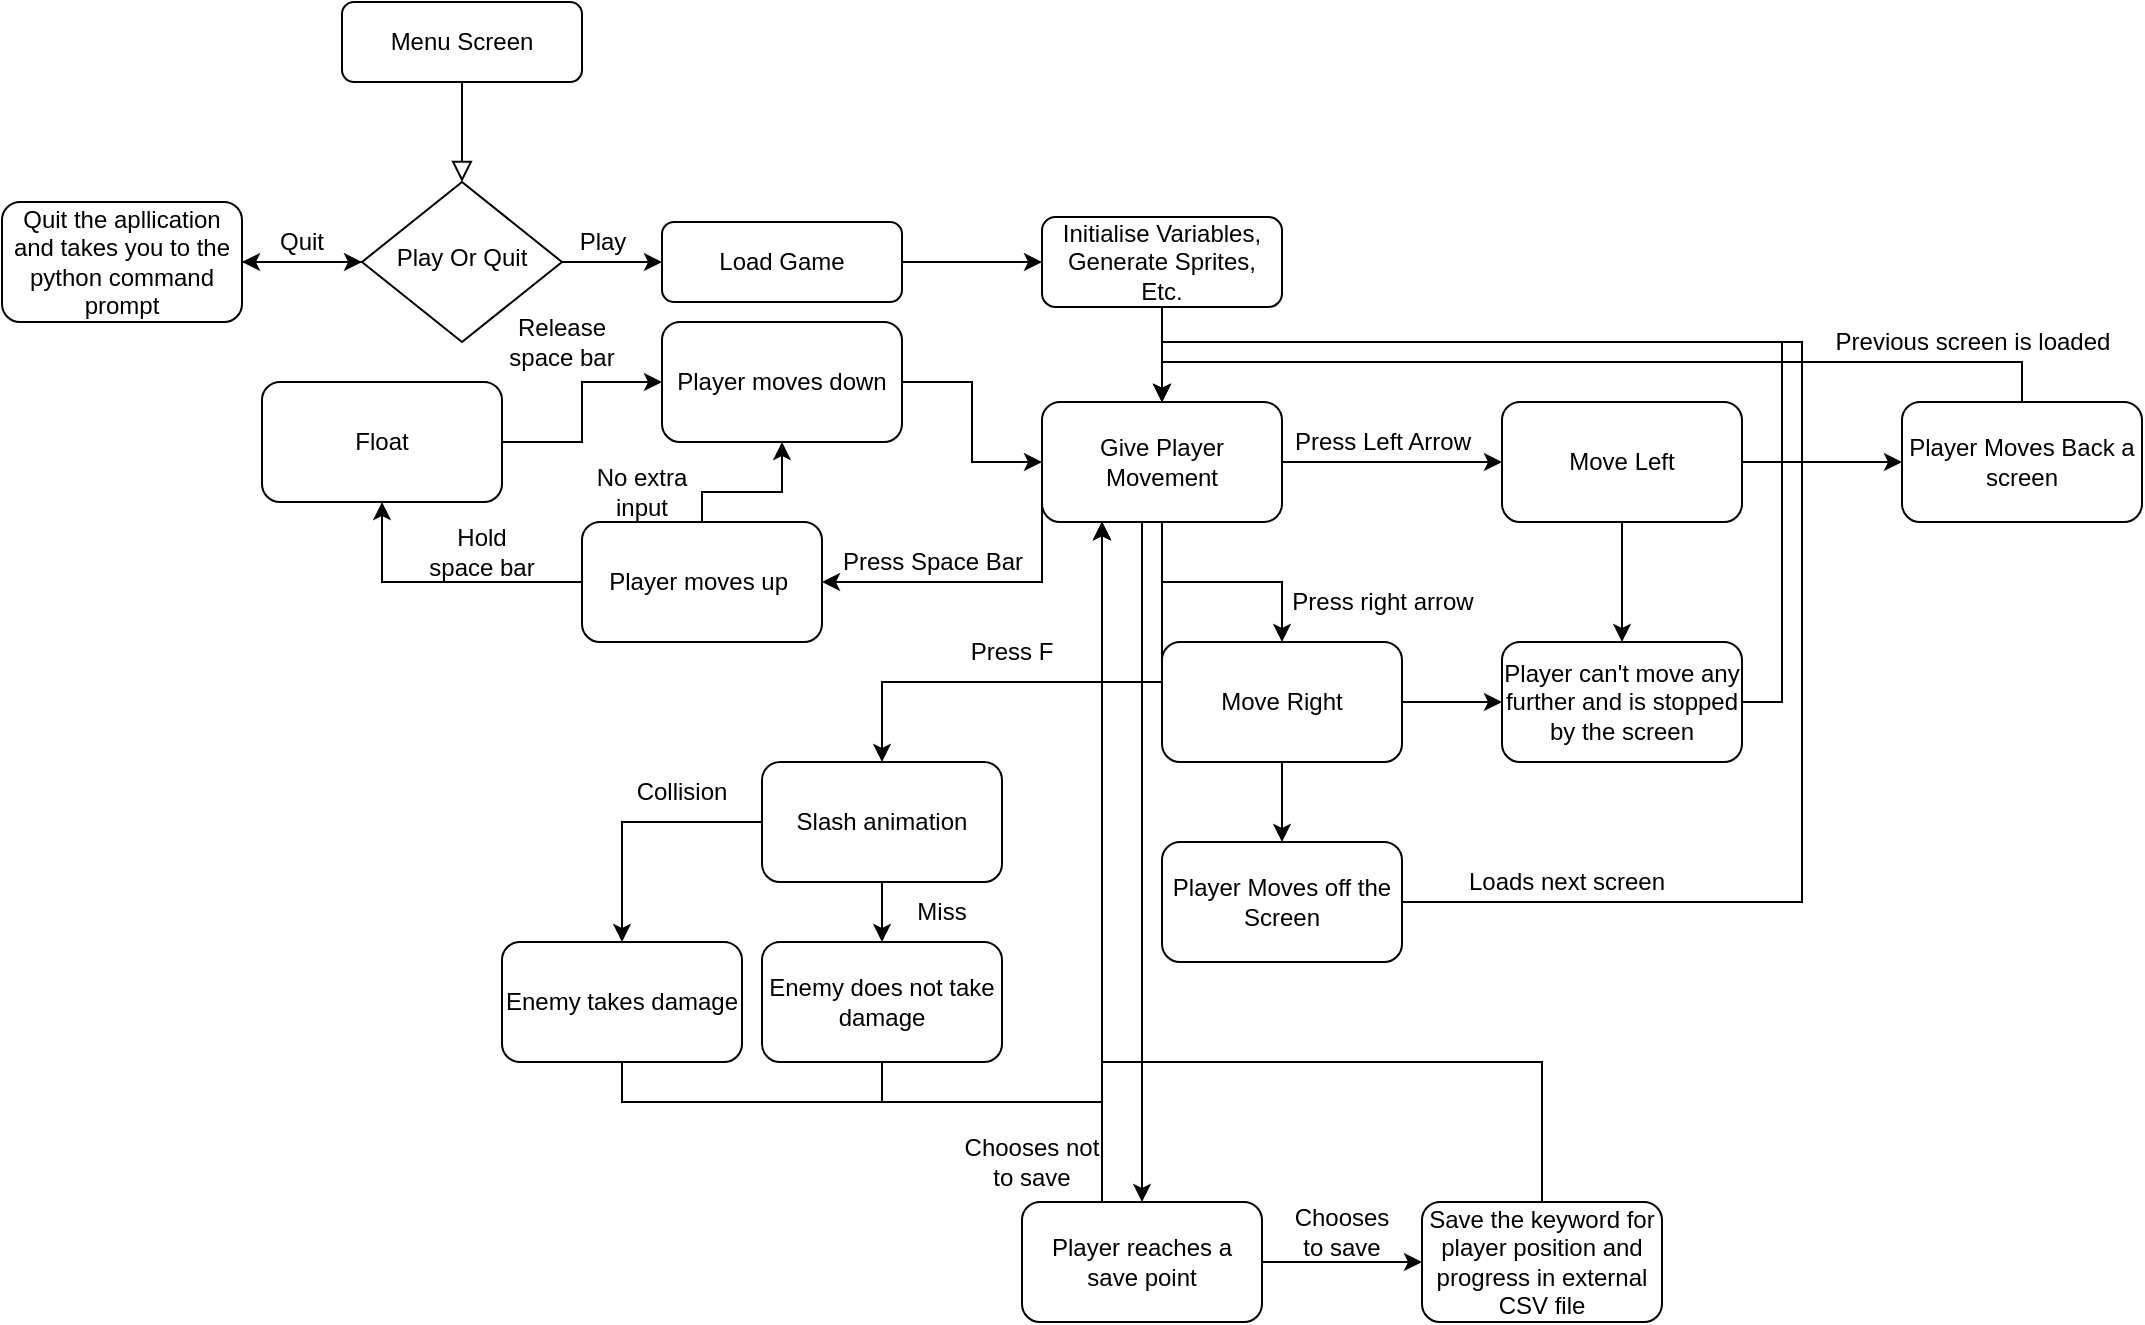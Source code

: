 <mxfile version="16.2.4" type="device"><diagram id="C5RBs43oDa-KdzZeNtuy" name="Page-1"><mxGraphModel dx="2123" dy="696" grid="1" gridSize="10" guides="1" tooltips="1" connect="1" arrows="1" fold="1" page="1" pageScale="1" pageWidth="827" pageHeight="1169" math="0" shadow="0"><root><mxCell id="WIyWlLk6GJQsqaUBKTNV-0"/><mxCell id="WIyWlLk6GJQsqaUBKTNV-1" parent="WIyWlLk6GJQsqaUBKTNV-0"/><mxCell id="WIyWlLk6GJQsqaUBKTNV-2" value="" style="rounded=0;html=1;jettySize=auto;orthogonalLoop=1;fontSize=11;endArrow=block;endFill=0;endSize=8;strokeWidth=1;shadow=0;labelBackgroundColor=none;edgeStyle=orthogonalEdgeStyle;" parent="WIyWlLk6GJQsqaUBKTNV-1" source="WIyWlLk6GJQsqaUBKTNV-3" target="WIyWlLk6GJQsqaUBKTNV-6" edge="1"><mxGeometry relative="1" as="geometry"/></mxCell><mxCell id="WIyWlLk6GJQsqaUBKTNV-3" value="Menu Screen" style="rounded=1;whiteSpace=wrap;html=1;fontSize=12;glass=0;strokeWidth=1;shadow=0;" parent="WIyWlLk6GJQsqaUBKTNV-1" vertex="1"><mxGeometry x="160" y="80" width="120" height="40" as="geometry"/></mxCell><mxCell id="PrjPos4npDuGVJAXYbKw-2" value="" style="edgeStyle=orthogonalEdgeStyle;rounded=0;orthogonalLoop=1;jettySize=auto;html=1;" edge="1" parent="WIyWlLk6GJQsqaUBKTNV-1" source="WIyWlLk6GJQsqaUBKTNV-6" target="PrjPos4npDuGVJAXYbKw-3"><mxGeometry relative="1" as="geometry"><mxPoint x="100" y="210" as="targetPoint"/></mxGeometry></mxCell><mxCell id="WIyWlLk6GJQsqaUBKTNV-6" value="Play Or Quit" style="rhombus;whiteSpace=wrap;html=1;shadow=0;fontFamily=Helvetica;fontSize=12;align=center;strokeWidth=1;spacing=6;spacingTop=-4;" parent="WIyWlLk6GJQsqaUBKTNV-1" vertex="1"><mxGeometry x="170" y="170" width="100" height="80" as="geometry"/></mxCell><mxCell id="PrjPos4npDuGVJAXYbKw-22" style="edgeStyle=orthogonalEdgeStyle;rounded=0;orthogonalLoop=1;jettySize=auto;html=1;entryX=0;entryY=0.5;entryDx=0;entryDy=0;strokeWidth=1;strokeColor=#000000;exitX=1;exitY=0.5;exitDx=0;exitDy=0;" edge="1" parent="WIyWlLk6GJQsqaUBKTNV-1" source="WIyWlLk6GJQsqaUBKTNV-7" target="NvnSVVQRf7s8BUO2-sDf-3"><mxGeometry relative="1" as="geometry"/></mxCell><mxCell id="WIyWlLk6GJQsqaUBKTNV-7" value="Load Game" style="rounded=1;whiteSpace=wrap;html=1;fontSize=12;glass=0;strokeWidth=1;shadow=0;" parent="WIyWlLk6GJQsqaUBKTNV-1" vertex="1"><mxGeometry x="320" y="190" width="120" height="40" as="geometry"/></mxCell><object label="" Play="" id="NvnSVVQRf7s8BUO2-sDf-0"><mxCell style="endArrow=classic;html=1;rounded=0;exitX=1;exitY=0.5;exitDx=0;exitDy=0;entryX=0;entryY=0.5;entryDx=0;entryDy=0;" parent="WIyWlLk6GJQsqaUBKTNV-1" source="WIyWlLk6GJQsqaUBKTNV-6" target="WIyWlLk6GJQsqaUBKTNV-7" edge="1"><mxGeometry width="50" height="50" relative="1" as="geometry"><mxPoint x="390" y="270" as="sourcePoint"/><mxPoint x="440" y="220" as="targetPoint"/></mxGeometry></mxCell></object><mxCell id="NvnSVVQRf7s8BUO2-sDf-1" value="Play" style="text;html=1;resizable=0;autosize=1;align=center;verticalAlign=middle;points=[];fillColor=none;strokeColor=none;rounded=0;" parent="WIyWlLk6GJQsqaUBKTNV-1" vertex="1"><mxGeometry x="270" y="190" width="40" height="20" as="geometry"/></mxCell><mxCell id="NvnSVVQRf7s8BUO2-sDf-6" value="" style="edgeStyle=orthogonalEdgeStyle;rounded=0;orthogonalLoop=1;jettySize=auto;html=1;" parent="WIyWlLk6GJQsqaUBKTNV-1" source="NvnSVVQRf7s8BUO2-sDf-3" target="NvnSVVQRf7s8BUO2-sDf-5" edge="1"><mxGeometry relative="1" as="geometry"/></mxCell><mxCell id="NvnSVVQRf7s8BUO2-sDf-3" value="Initialise Variables, Generate Sprites, Etc." style="rounded=1;whiteSpace=wrap;html=1;" parent="WIyWlLk6GJQsqaUBKTNV-1" vertex="1"><mxGeometry x="510" y="187.5" width="120" height="45" as="geometry"/></mxCell><mxCell id="NvnSVVQRf7s8BUO2-sDf-8" value="" style="edgeStyle=orthogonalEdgeStyle;rounded=0;orthogonalLoop=1;jettySize=auto;html=1;exitX=1;exitY=0.5;exitDx=0;exitDy=0;entryX=0;entryY=0.5;entryDx=0;entryDy=0;" parent="WIyWlLk6GJQsqaUBKTNV-1" source="NvnSVVQRf7s8BUO2-sDf-5" target="NvnSVVQRf7s8BUO2-sDf-7" edge="1"><mxGeometry relative="1" as="geometry"/></mxCell><mxCell id="NvnSVVQRf7s8BUO2-sDf-10" value="" style="edgeStyle=orthogonalEdgeStyle;rounded=0;orthogonalLoop=1;jettySize=auto;html=1;exitX=0.5;exitY=1;exitDx=0;exitDy=0;entryX=0.5;entryY=0;entryDx=0;entryDy=0;" parent="WIyWlLk6GJQsqaUBKTNV-1" source="NvnSVVQRf7s8BUO2-sDf-5" target="NvnSVVQRf7s8BUO2-sDf-9" edge="1"><mxGeometry relative="1" as="geometry"/></mxCell><mxCell id="PrjPos4npDuGVJAXYbKw-16" style="edgeStyle=orthogonalEdgeStyle;rounded=0;orthogonalLoop=1;jettySize=auto;html=1;entryX=0.5;entryY=0;entryDx=0;entryDy=0;exitX=0.5;exitY=1;exitDx=0;exitDy=0;" edge="1" parent="WIyWlLk6GJQsqaUBKTNV-1" source="NvnSVVQRf7s8BUO2-sDf-5" target="PrjPos4npDuGVJAXYbKw-14"><mxGeometry relative="1" as="geometry"><Array as="points"><mxPoint x="570" y="420"/><mxPoint x="430" y="420"/></Array></mxGeometry></mxCell><mxCell id="PrjPos4npDuGVJAXYbKw-17" style="edgeStyle=orthogonalEdgeStyle;rounded=0;orthogonalLoop=1;jettySize=auto;html=1;exitX=0;exitY=0.5;exitDx=0;exitDy=0;entryX=1;entryY=0.5;entryDx=0;entryDy=0;" edge="1" parent="WIyWlLk6GJQsqaUBKTNV-1" source="NvnSVVQRf7s8BUO2-sDf-5" target="NvnSVVQRf7s8BUO2-sDf-12"><mxGeometry relative="1" as="geometry"><Array as="points"><mxPoint x="510" y="370"/></Array></mxGeometry></mxCell><mxCell id="PrjPos4npDuGVJAXYbKw-33" style="edgeStyle=orthogonalEdgeStyle;rounded=0;orthogonalLoop=1;jettySize=auto;html=1;strokeColor=#000000;strokeWidth=1;" edge="1" parent="WIyWlLk6GJQsqaUBKTNV-1" source="NvnSVVQRf7s8BUO2-sDf-5" target="PrjPos4npDuGVJAXYbKw-34"><mxGeometry relative="1" as="geometry"><mxPoint x="560" y="610" as="targetPoint"/><Array as="points"><mxPoint x="560" y="400"/><mxPoint x="560" y="400"/></Array></mxGeometry></mxCell><mxCell id="NvnSVVQRf7s8BUO2-sDf-5" value="Give Player Movement" style="whiteSpace=wrap;html=1;rounded=1;" parent="WIyWlLk6GJQsqaUBKTNV-1" vertex="1"><mxGeometry x="510" y="280" width="120" height="60" as="geometry"/></mxCell><mxCell id="NvnSVVQRf7s8BUO2-sDf-14" value="" style="edgeStyle=orthogonalEdgeStyle;rounded=0;orthogonalLoop=1;jettySize=auto;html=1;exitX=0.5;exitY=1;exitDx=0;exitDy=0;entryX=0.5;entryY=0;entryDx=0;entryDy=0;" parent="WIyWlLk6GJQsqaUBKTNV-1" source="NvnSVVQRf7s8BUO2-sDf-7" target="NvnSVVQRf7s8BUO2-sDf-13" edge="1"><mxGeometry relative="1" as="geometry"/></mxCell><mxCell id="NvnSVVQRf7s8BUO2-sDf-30" value="" style="edgeStyle=orthogonalEdgeStyle;rounded=0;orthogonalLoop=1;jettySize=auto;html=1;exitX=1;exitY=0.5;exitDx=0;exitDy=0;entryX=0;entryY=0.5;entryDx=0;entryDy=0;" parent="WIyWlLk6GJQsqaUBKTNV-1" source="NvnSVVQRf7s8BUO2-sDf-7" target="NvnSVVQRf7s8BUO2-sDf-29" edge="1"><mxGeometry relative="1" as="geometry"/></mxCell><mxCell id="NvnSVVQRf7s8BUO2-sDf-7" value="Move Left" style="whiteSpace=wrap;html=1;rounded=1;" parent="WIyWlLk6GJQsqaUBKTNV-1" vertex="1"><mxGeometry x="740" y="280" width="120" height="60" as="geometry"/></mxCell><mxCell id="NvnSVVQRf7s8BUO2-sDf-25" value="" style="edgeStyle=orthogonalEdgeStyle;rounded=0;orthogonalLoop=1;jettySize=auto;html=1;entryX=0.5;entryY=0;entryDx=0;entryDy=0;exitX=0.5;exitY=1;exitDx=0;exitDy=0;" parent="WIyWlLk6GJQsqaUBKTNV-1" source="NvnSVVQRf7s8BUO2-sDf-9" target="NvnSVVQRf7s8BUO2-sDf-24" edge="1"><mxGeometry relative="1" as="geometry"/></mxCell><mxCell id="NvnSVVQRf7s8BUO2-sDf-9" value="Move Right" style="whiteSpace=wrap;html=1;rounded=1;" parent="WIyWlLk6GJQsqaUBKTNV-1" vertex="1"><mxGeometry x="570" y="400" width="120" height="60" as="geometry"/></mxCell><mxCell id="PrjPos4npDuGVJAXYbKw-6" value="" style="edgeStyle=orthogonalEdgeStyle;rounded=0;orthogonalLoop=1;jettySize=auto;html=1;entryX=0.5;entryY=1;entryDx=0;entryDy=0;exitX=0;exitY=0.5;exitDx=0;exitDy=0;" edge="1" parent="WIyWlLk6GJQsqaUBKTNV-1" source="NvnSVVQRf7s8BUO2-sDf-12" target="PrjPos4npDuGVJAXYbKw-5"><mxGeometry relative="1" as="geometry"/></mxCell><mxCell id="PrjPos4npDuGVJAXYbKw-11" value="" style="edgeStyle=orthogonalEdgeStyle;rounded=0;orthogonalLoop=1;jettySize=auto;html=1;exitX=1;exitY=1;exitDx=0;exitDy=0;entryX=0.5;entryY=1;entryDx=0;entryDy=0;" edge="1" parent="WIyWlLk6GJQsqaUBKTNV-1" source="PrjPos4npDuGVJAXYbKw-13" target="PrjPos4npDuGVJAXYbKw-8"><mxGeometry relative="1" as="geometry"><Array as="points"><mxPoint x="340" y="325"/><mxPoint x="380" y="325"/></Array></mxGeometry></mxCell><mxCell id="NvnSVVQRf7s8BUO2-sDf-12" value="Player moves up&amp;nbsp;" style="rounded=1;whiteSpace=wrap;html=1;" parent="WIyWlLk6GJQsqaUBKTNV-1" vertex="1"><mxGeometry x="280" y="340" width="120" height="60" as="geometry"/></mxCell><mxCell id="NvnSVVQRf7s8BUO2-sDf-23" style="edgeStyle=orthogonalEdgeStyle;rounded=0;orthogonalLoop=1;jettySize=auto;html=1;exitX=1;exitY=0.5;exitDx=0;exitDy=0;" parent="WIyWlLk6GJQsqaUBKTNV-1" source="NvnSVVQRf7s8BUO2-sDf-13" edge="1"><mxGeometry relative="1" as="geometry"><mxPoint x="570" y="280" as="targetPoint"/><Array as="points"><mxPoint x="880" y="430"/><mxPoint x="880" y="250"/><mxPoint x="570" y="250"/></Array></mxGeometry></mxCell><mxCell id="NvnSVVQRf7s8BUO2-sDf-13" value="Player can't move any further and is stopped by the screen" style="whiteSpace=wrap;html=1;rounded=1;" parent="WIyWlLk6GJQsqaUBKTNV-1" vertex="1"><mxGeometry x="740" y="400" width="120" height="60" as="geometry"/></mxCell><mxCell id="NvnSVVQRf7s8BUO2-sDf-15" value="Press Space Bar" style="text;html=1;resizable=0;autosize=1;align=center;verticalAlign=middle;points=[];fillColor=none;strokeColor=none;rounded=0;" parent="WIyWlLk6GJQsqaUBKTNV-1" vertex="1"><mxGeometry x="400" y="350" width="110" height="20" as="geometry"/></mxCell><mxCell id="NvnSVVQRf7s8BUO2-sDf-20" value="Press right arrow" style="text;html=1;resizable=0;autosize=1;align=center;verticalAlign=middle;points=[];fillColor=none;strokeColor=none;rounded=0;" parent="WIyWlLk6GJQsqaUBKTNV-1" vertex="1"><mxGeometry x="625" y="370" width="110" height="20" as="geometry"/></mxCell><mxCell id="NvnSVVQRf7s8BUO2-sDf-21" value="Press Left Arrow" style="text;html=1;resizable=0;autosize=1;align=center;verticalAlign=middle;points=[];fillColor=none;strokeColor=none;rounded=0;" parent="WIyWlLk6GJQsqaUBKTNV-1" vertex="1"><mxGeometry x="630" y="290" width="100" height="20" as="geometry"/></mxCell><mxCell id="NvnSVVQRf7s8BUO2-sDf-26" style="edgeStyle=orthogonalEdgeStyle;rounded=0;orthogonalLoop=1;jettySize=auto;html=1;exitX=1;exitY=0.5;exitDx=0;exitDy=0;" parent="WIyWlLk6GJQsqaUBKTNV-1" source="NvnSVVQRf7s8BUO2-sDf-24" edge="1"><mxGeometry relative="1" as="geometry"><mxPoint x="570" y="280" as="targetPoint"/><Array as="points"><mxPoint x="890" y="530"/><mxPoint x="890" y="250"/><mxPoint x="570" y="250"/></Array></mxGeometry></mxCell><mxCell id="NvnSVVQRf7s8BUO2-sDf-24" value="Player Moves off the Screen" style="whiteSpace=wrap;html=1;rounded=1;" parent="WIyWlLk6GJQsqaUBKTNV-1" vertex="1"><mxGeometry x="570" y="500" width="120" height="60" as="geometry"/></mxCell><mxCell id="NvnSVVQRf7s8BUO2-sDf-27" value="Loads next screen" style="text;html=1;resizable=0;autosize=1;align=center;verticalAlign=middle;points=[];fillColor=none;strokeColor=none;rounded=0;" parent="WIyWlLk6GJQsqaUBKTNV-1" vertex="1"><mxGeometry x="717" y="510" width="110" height="20" as="geometry"/></mxCell><mxCell id="NvnSVVQRf7s8BUO2-sDf-31" style="edgeStyle=orthogonalEdgeStyle;rounded=0;orthogonalLoop=1;jettySize=auto;html=1;exitX=0.5;exitY=0;exitDx=0;exitDy=0;entryX=0.5;entryY=0;entryDx=0;entryDy=0;" parent="WIyWlLk6GJQsqaUBKTNV-1" source="NvnSVVQRf7s8BUO2-sDf-29" target="NvnSVVQRf7s8BUO2-sDf-5" edge="1"><mxGeometry relative="1" as="geometry"><Array as="points"><mxPoint x="1000" y="260"/><mxPoint x="570" y="260"/></Array></mxGeometry></mxCell><mxCell id="NvnSVVQRf7s8BUO2-sDf-29" value="Player Moves Back a screen" style="whiteSpace=wrap;html=1;rounded=1;" parent="WIyWlLk6GJQsqaUBKTNV-1" vertex="1"><mxGeometry x="940" y="280" width="120" height="60" as="geometry"/></mxCell><mxCell id="NvnSVVQRf7s8BUO2-sDf-32" value="Previous screen is loaded" style="text;html=1;resizable=0;autosize=1;align=center;verticalAlign=middle;points=[];fillColor=none;strokeColor=none;rounded=0;" parent="WIyWlLk6GJQsqaUBKTNV-1" vertex="1"><mxGeometry x="900" y="240" width="150" height="20" as="geometry"/></mxCell><mxCell id="PrjPos4npDuGVJAXYbKw-0" value="" style="endArrow=classic;html=1;rounded=0;exitX=1;exitY=0.5;exitDx=0;exitDy=0;entryX=0;entryY=0.5;entryDx=0;entryDy=0;" edge="1" parent="WIyWlLk6GJQsqaUBKTNV-1" source="NvnSVVQRf7s8BUO2-sDf-9" target="NvnSVVQRf7s8BUO2-sDf-13"><mxGeometry width="50" height="50" relative="1" as="geometry"><mxPoint x="540" y="330" as="sourcePoint"/><mxPoint x="590" y="280" as="targetPoint"/><Array as="points"/></mxGeometry></mxCell><mxCell id="PrjPos4npDuGVJAXYbKw-23" value="" style="edgeStyle=orthogonalEdgeStyle;rounded=0;orthogonalLoop=1;jettySize=auto;html=1;strokeColor=#000000;strokeWidth=1;exitX=1;exitY=0.5;exitDx=0;exitDy=0;entryX=0;entryY=0.5;entryDx=0;entryDy=0;" edge="1" parent="WIyWlLk6GJQsqaUBKTNV-1" source="PrjPos4npDuGVJAXYbKw-3" target="WIyWlLk6GJQsqaUBKTNV-6"><mxGeometry relative="1" as="geometry"/></mxCell><mxCell id="PrjPos4npDuGVJAXYbKw-3" value="&lt;span&gt;Quit the apllication and takes you to the python command prompt&lt;/span&gt;" style="rounded=1;whiteSpace=wrap;html=1;" vertex="1" parent="WIyWlLk6GJQsqaUBKTNV-1"><mxGeometry x="-10" y="180" width="120" height="60" as="geometry"/></mxCell><mxCell id="PrjPos4npDuGVJAXYbKw-9" value="" style="edgeStyle=orthogonalEdgeStyle;rounded=0;orthogonalLoop=1;jettySize=auto;html=1;exitX=1;exitY=0.5;exitDx=0;exitDy=0;entryX=0;entryY=0.5;entryDx=0;entryDy=0;" edge="1" parent="WIyWlLk6GJQsqaUBKTNV-1" source="PrjPos4npDuGVJAXYbKw-5" target="PrjPos4npDuGVJAXYbKw-8"><mxGeometry relative="1" as="geometry"/></mxCell><mxCell id="PrjPos4npDuGVJAXYbKw-5" value="Float" style="whiteSpace=wrap;html=1;rounded=1;" vertex="1" parent="WIyWlLk6GJQsqaUBKTNV-1"><mxGeometry x="120" y="270" width="120" height="60" as="geometry"/></mxCell><mxCell id="PrjPos4npDuGVJAXYbKw-7" value="Hold space bar" style="text;html=1;strokeColor=none;fillColor=none;align=center;verticalAlign=middle;whiteSpace=wrap;rounded=0;" vertex="1" parent="WIyWlLk6GJQsqaUBKTNV-1"><mxGeometry x="200" y="340" width="60" height="30" as="geometry"/></mxCell><mxCell id="PrjPos4npDuGVJAXYbKw-10" value="" style="edgeStyle=orthogonalEdgeStyle;rounded=0;orthogonalLoop=1;jettySize=auto;html=1;exitX=1;exitY=0.5;exitDx=0;exitDy=0;entryX=0;entryY=0.5;entryDx=0;entryDy=0;" edge="1" parent="WIyWlLk6GJQsqaUBKTNV-1" source="PrjPos4npDuGVJAXYbKw-8" target="NvnSVVQRf7s8BUO2-sDf-5"><mxGeometry relative="1" as="geometry"><mxPoint x="480" y="320" as="targetPoint"/></mxGeometry></mxCell><mxCell id="PrjPos4npDuGVJAXYbKw-8" value="Player moves down" style="whiteSpace=wrap;html=1;rounded=1;" vertex="1" parent="WIyWlLk6GJQsqaUBKTNV-1"><mxGeometry x="320" y="240" width="120" height="60" as="geometry"/></mxCell><mxCell id="PrjPos4npDuGVJAXYbKw-12" value="Release space bar" style="text;html=1;strokeColor=none;fillColor=none;align=center;verticalAlign=middle;whiteSpace=wrap;rounded=0;" vertex="1" parent="WIyWlLk6GJQsqaUBKTNV-1"><mxGeometry x="240" y="235" width="60" height="30" as="geometry"/></mxCell><mxCell id="PrjPos4npDuGVJAXYbKw-13" value="No extra input" style="text;html=1;strokeColor=none;fillColor=none;align=center;verticalAlign=middle;whiteSpace=wrap;rounded=0;" vertex="1" parent="WIyWlLk6GJQsqaUBKTNV-1"><mxGeometry x="280" y="310" width="60" height="30" as="geometry"/></mxCell><mxCell id="PrjPos4npDuGVJAXYbKw-26" style="edgeStyle=orthogonalEdgeStyle;rounded=0;orthogonalLoop=1;jettySize=auto;html=1;entryX=0.5;entryY=0;entryDx=0;entryDy=0;strokeColor=#000000;strokeWidth=1;exitX=0;exitY=0.5;exitDx=0;exitDy=0;" edge="1" parent="WIyWlLk6GJQsqaUBKTNV-1" source="PrjPos4npDuGVJAXYbKw-14" target="PrjPos4npDuGVJAXYbKw-25"><mxGeometry relative="1" as="geometry"/></mxCell><mxCell id="PrjPos4npDuGVJAXYbKw-29" value="" style="edgeStyle=orthogonalEdgeStyle;rounded=0;orthogonalLoop=1;jettySize=auto;html=1;strokeColor=#000000;strokeWidth=1;" edge="1" parent="WIyWlLk6GJQsqaUBKTNV-1" source="PrjPos4npDuGVJAXYbKw-14" target="PrjPos4npDuGVJAXYbKw-28"><mxGeometry relative="1" as="geometry"/></mxCell><mxCell id="PrjPos4npDuGVJAXYbKw-14" value="Slash animation" style="rounded=1;whiteSpace=wrap;html=1;" vertex="1" parent="WIyWlLk6GJQsqaUBKTNV-1"><mxGeometry x="370" y="460" width="120" height="60" as="geometry"/></mxCell><mxCell id="PrjPos4npDuGVJAXYbKw-24" value="Quit" style="text;html=1;strokeColor=none;fillColor=none;align=center;verticalAlign=middle;whiteSpace=wrap;rounded=0;" vertex="1" parent="WIyWlLk6GJQsqaUBKTNV-1"><mxGeometry x="110" y="185" width="60" height="30" as="geometry"/></mxCell><mxCell id="PrjPos4npDuGVJAXYbKw-31" style="edgeStyle=orthogonalEdgeStyle;rounded=0;orthogonalLoop=1;jettySize=auto;html=1;strokeColor=#000000;strokeWidth=1;exitX=0.5;exitY=1;exitDx=0;exitDy=0;entryX=0.25;entryY=1;entryDx=0;entryDy=0;" edge="1" parent="WIyWlLk6GJQsqaUBKTNV-1" source="PrjPos4npDuGVJAXYbKw-25" target="NvnSVVQRf7s8BUO2-sDf-5"><mxGeometry relative="1" as="geometry"><mxPoint x="870" y="610" as="targetPoint"/></mxGeometry></mxCell><mxCell id="PrjPos4npDuGVJAXYbKw-25" value="Enemy takes damage" style="rounded=1;whiteSpace=wrap;html=1;" vertex="1" parent="WIyWlLk6GJQsqaUBKTNV-1"><mxGeometry x="240" y="550" width="120" height="60" as="geometry"/></mxCell><mxCell id="PrjPos4npDuGVJAXYbKw-27" value="Collision" style="text;html=1;strokeColor=none;fillColor=none;align=center;verticalAlign=middle;whiteSpace=wrap;rounded=0;" vertex="1" parent="WIyWlLk6GJQsqaUBKTNV-1"><mxGeometry x="300" y="460" width="60" height="30" as="geometry"/></mxCell><mxCell id="PrjPos4npDuGVJAXYbKw-32" style="edgeStyle=orthogonalEdgeStyle;rounded=0;orthogonalLoop=1;jettySize=auto;html=1;strokeColor=#000000;strokeWidth=1;exitX=0.5;exitY=1;exitDx=0;exitDy=0;entryX=0.25;entryY=1;entryDx=0;entryDy=0;" edge="1" parent="WIyWlLk6GJQsqaUBKTNV-1" source="PrjPos4npDuGVJAXYbKw-28" target="NvnSVVQRf7s8BUO2-sDf-5"><mxGeometry relative="1" as="geometry"><mxPoint x="870" y="620" as="targetPoint"/></mxGeometry></mxCell><mxCell id="PrjPos4npDuGVJAXYbKw-28" value="Enemy does not take damage" style="rounded=1;whiteSpace=wrap;html=1;" vertex="1" parent="WIyWlLk6GJQsqaUBKTNV-1"><mxGeometry x="370" y="550" width="120" height="60" as="geometry"/></mxCell><mxCell id="PrjPos4npDuGVJAXYbKw-30" value="Miss" style="text;html=1;strokeColor=none;fillColor=none;align=center;verticalAlign=middle;whiteSpace=wrap;rounded=0;" vertex="1" parent="WIyWlLk6GJQsqaUBKTNV-1"><mxGeometry x="430" y="520" width="60" height="30" as="geometry"/></mxCell><mxCell id="PrjPos4npDuGVJAXYbKw-36" value="" style="edgeStyle=orthogonalEdgeStyle;rounded=0;orthogonalLoop=1;jettySize=auto;html=1;strokeColor=#000000;strokeWidth=1;" edge="1" parent="WIyWlLk6GJQsqaUBKTNV-1" source="PrjPos4npDuGVJAXYbKw-34" target="PrjPos4npDuGVJAXYbKw-35"><mxGeometry relative="1" as="geometry"/></mxCell><mxCell id="PrjPos4npDuGVJAXYbKw-38" value="" style="edgeStyle=orthogonalEdgeStyle;rounded=0;orthogonalLoop=1;jettySize=auto;html=1;strokeColor=#000000;strokeWidth=1;entryX=0.25;entryY=1;entryDx=0;entryDy=0;" edge="1" parent="WIyWlLk6GJQsqaUBKTNV-1" source="PrjPos4npDuGVJAXYbKw-34" target="NvnSVVQRf7s8BUO2-sDf-5"><mxGeometry relative="1" as="geometry"><mxPoint x="420" y="680" as="targetPoint"/><Array as="points"><mxPoint x="540" y="570"/><mxPoint x="540" y="570"/></Array></mxGeometry></mxCell><mxCell id="PrjPos4npDuGVJAXYbKw-34" value="Player reaches a save point" style="rounded=1;whiteSpace=wrap;html=1;" vertex="1" parent="WIyWlLk6GJQsqaUBKTNV-1"><mxGeometry x="500" y="680" width="120" height="60" as="geometry"/></mxCell><mxCell id="PrjPos4npDuGVJAXYbKw-40" style="edgeStyle=orthogonalEdgeStyle;rounded=0;orthogonalLoop=1;jettySize=auto;html=1;entryX=0.25;entryY=1;entryDx=0;entryDy=0;strokeColor=#000000;strokeWidth=1;" edge="1" parent="WIyWlLk6GJQsqaUBKTNV-1" source="PrjPos4npDuGVJAXYbKw-35" target="NvnSVVQRf7s8BUO2-sDf-5"><mxGeometry relative="1" as="geometry"><Array as="points"><mxPoint x="760" y="610"/><mxPoint x="540" y="610"/></Array></mxGeometry></mxCell><mxCell id="PrjPos4npDuGVJAXYbKw-35" value="Save the keyword for player position and progress in external CSV file" style="whiteSpace=wrap;html=1;rounded=1;" vertex="1" parent="WIyWlLk6GJQsqaUBKTNV-1"><mxGeometry x="700" y="680" width="120" height="60" as="geometry"/></mxCell><mxCell id="PrjPos4npDuGVJAXYbKw-39" value="Chooses not to save" style="text;html=1;strokeColor=none;fillColor=none;align=center;verticalAlign=middle;whiteSpace=wrap;rounded=0;" vertex="1" parent="WIyWlLk6GJQsqaUBKTNV-1"><mxGeometry x="470" y="640" width="70" height="40" as="geometry"/></mxCell><mxCell id="PrjPos4npDuGVJAXYbKw-41" value="Chooses to save" style="text;html=1;strokeColor=none;fillColor=none;align=center;verticalAlign=middle;whiteSpace=wrap;rounded=0;" vertex="1" parent="WIyWlLk6GJQsqaUBKTNV-1"><mxGeometry x="630" y="680" width="60" height="30" as="geometry"/></mxCell><mxCell id="PrjPos4npDuGVJAXYbKw-42" value="Press F" style="text;html=1;strokeColor=none;fillColor=none;align=center;verticalAlign=middle;whiteSpace=wrap;rounded=0;" vertex="1" parent="WIyWlLk6GJQsqaUBKTNV-1"><mxGeometry x="460" y="390" width="70" height="30" as="geometry"/></mxCell></root></mxGraphModel></diagram></mxfile>